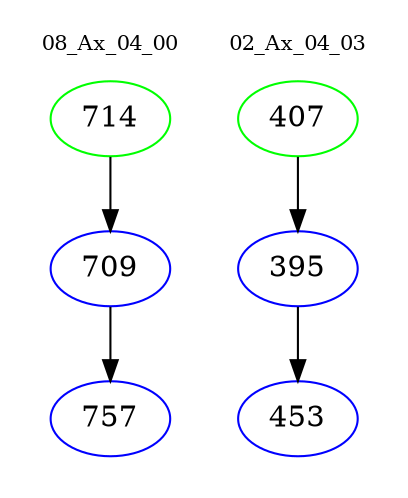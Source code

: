 digraph{
subgraph cluster_0 {
color = white
label = "08_Ax_04_00";
fontsize=10;
T0_714 [label="714", color="green"]
T0_714 -> T0_709 [color="black"]
T0_709 [label="709", color="blue"]
T0_709 -> T0_757 [color="black"]
T0_757 [label="757", color="blue"]
}
subgraph cluster_1 {
color = white
label = "02_Ax_04_03";
fontsize=10;
T1_407 [label="407", color="green"]
T1_407 -> T1_395 [color="black"]
T1_395 [label="395", color="blue"]
T1_395 -> T1_453 [color="black"]
T1_453 [label="453", color="blue"]
}
}
